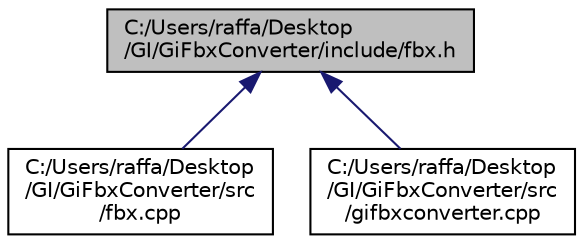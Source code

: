 digraph "C:/Users/raffa/Desktop/GI/GiFbxConverter/include/fbx.h"
{
  edge [fontname="Helvetica",fontsize="10",labelfontname="Helvetica",labelfontsize="10"];
  node [fontname="Helvetica",fontsize="10",shape=record];
  Node1 [label="C:/Users/raffa/Desktop\l/GI/GiFbxConverter/include/fbx.h",height=0.2,width=0.4,color="black", fillcolor="grey75", style="filled", fontcolor="black"];
  Node1 -> Node2 [dir="back",color="midnightblue",fontsize="10",style="solid",fontname="Helvetica"];
  Node2 [label="C:/Users/raffa/Desktop\l/GI/GiFbxConverter/src\l/fbx.cpp",height=0.2,width=0.4,color="black", fillcolor="white", style="filled",URL="$_gi_fbx_converter_2src_2fbx_8cpp.html"];
  Node1 -> Node3 [dir="back",color="midnightblue",fontsize="10",style="solid",fontname="Helvetica"];
  Node3 [label="C:/Users/raffa/Desktop\l/GI/GiFbxConverter/src\l/gifbxconverter.cpp",height=0.2,width=0.4,color="black", fillcolor="white", style="filled",URL="$gifbxconverter_8cpp.html"];
}
